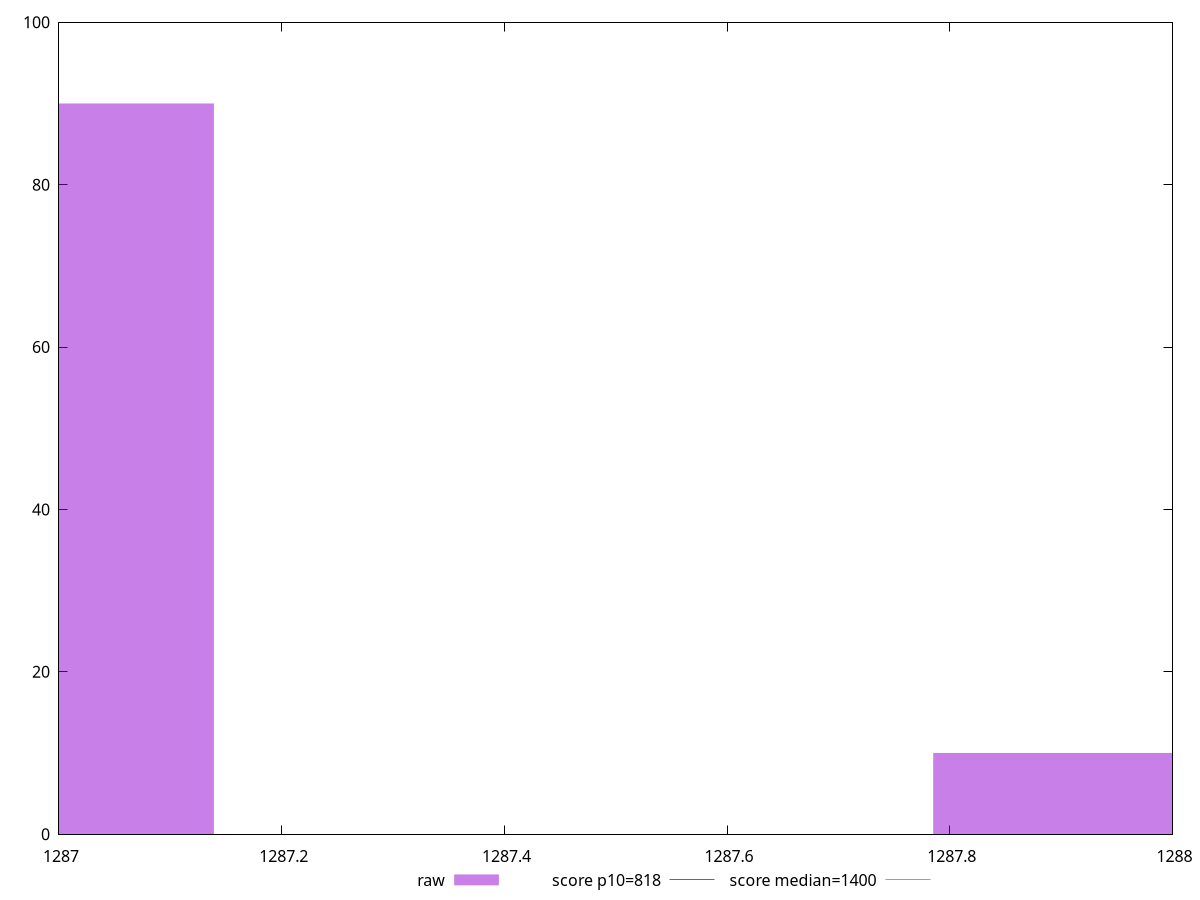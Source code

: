 reset

$raw <<EOF
1288.1080904504465 10
1286.8161064078683 90
EOF

set key outside below
set boxwidth 0.6459920212890905
set xrange [1287:1288]
set yrange [0:100]
set trange [0:100]
set style fill transparent solid 0.5 noborder

set parametric
set terminal svg size 640, 490 enhanced background rgb 'white'
set output "reports/report_00027_2021-02-24T12-40-31.850Z/dom-size/samples/astro/raw/histogram.svg"

plot $raw title "raw" with boxes, \
     818,t title "score p10=818", \
     1400,t title "score median=1400"

reset
